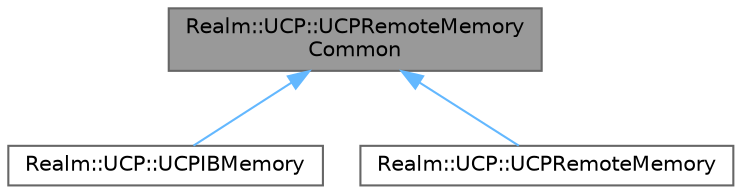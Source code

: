 digraph "Realm::UCP::UCPRemoteMemoryCommon"
{
 // LATEX_PDF_SIZE
  bgcolor="transparent";
  edge [fontname=Helvetica,fontsize=10,labelfontname=Helvetica,labelfontsize=10];
  node [fontname=Helvetica,fontsize=10,shape=box,height=0.2,width=0.4];
  Node1 [id="Node000001",label="Realm::UCP::UCPRemoteMemory\lCommon",height=0.2,width=0.4,color="gray40", fillcolor="grey60", style="filled", fontcolor="black",tooltip=" "];
  Node1 -> Node2 [id="edge1_Node000001_Node000002",dir="back",color="steelblue1",style="solid",tooltip=" "];
  Node2 [id="Node000002",label="Realm::UCP::UCPIBMemory",height=0.2,width=0.4,color="gray40", fillcolor="white", style="filled",URL="$classRealm_1_1UCP_1_1UCPIBMemory.html",tooltip=" "];
  Node1 -> Node3 [id="edge2_Node000001_Node000003",dir="back",color="steelblue1",style="solid",tooltip=" "];
  Node3 [id="Node000003",label="Realm::UCP::UCPRemoteMemory",height=0.2,width=0.4,color="gray40", fillcolor="white", style="filled",URL="$classRealm_1_1UCP_1_1UCPRemoteMemory.html",tooltip=" "];
}

